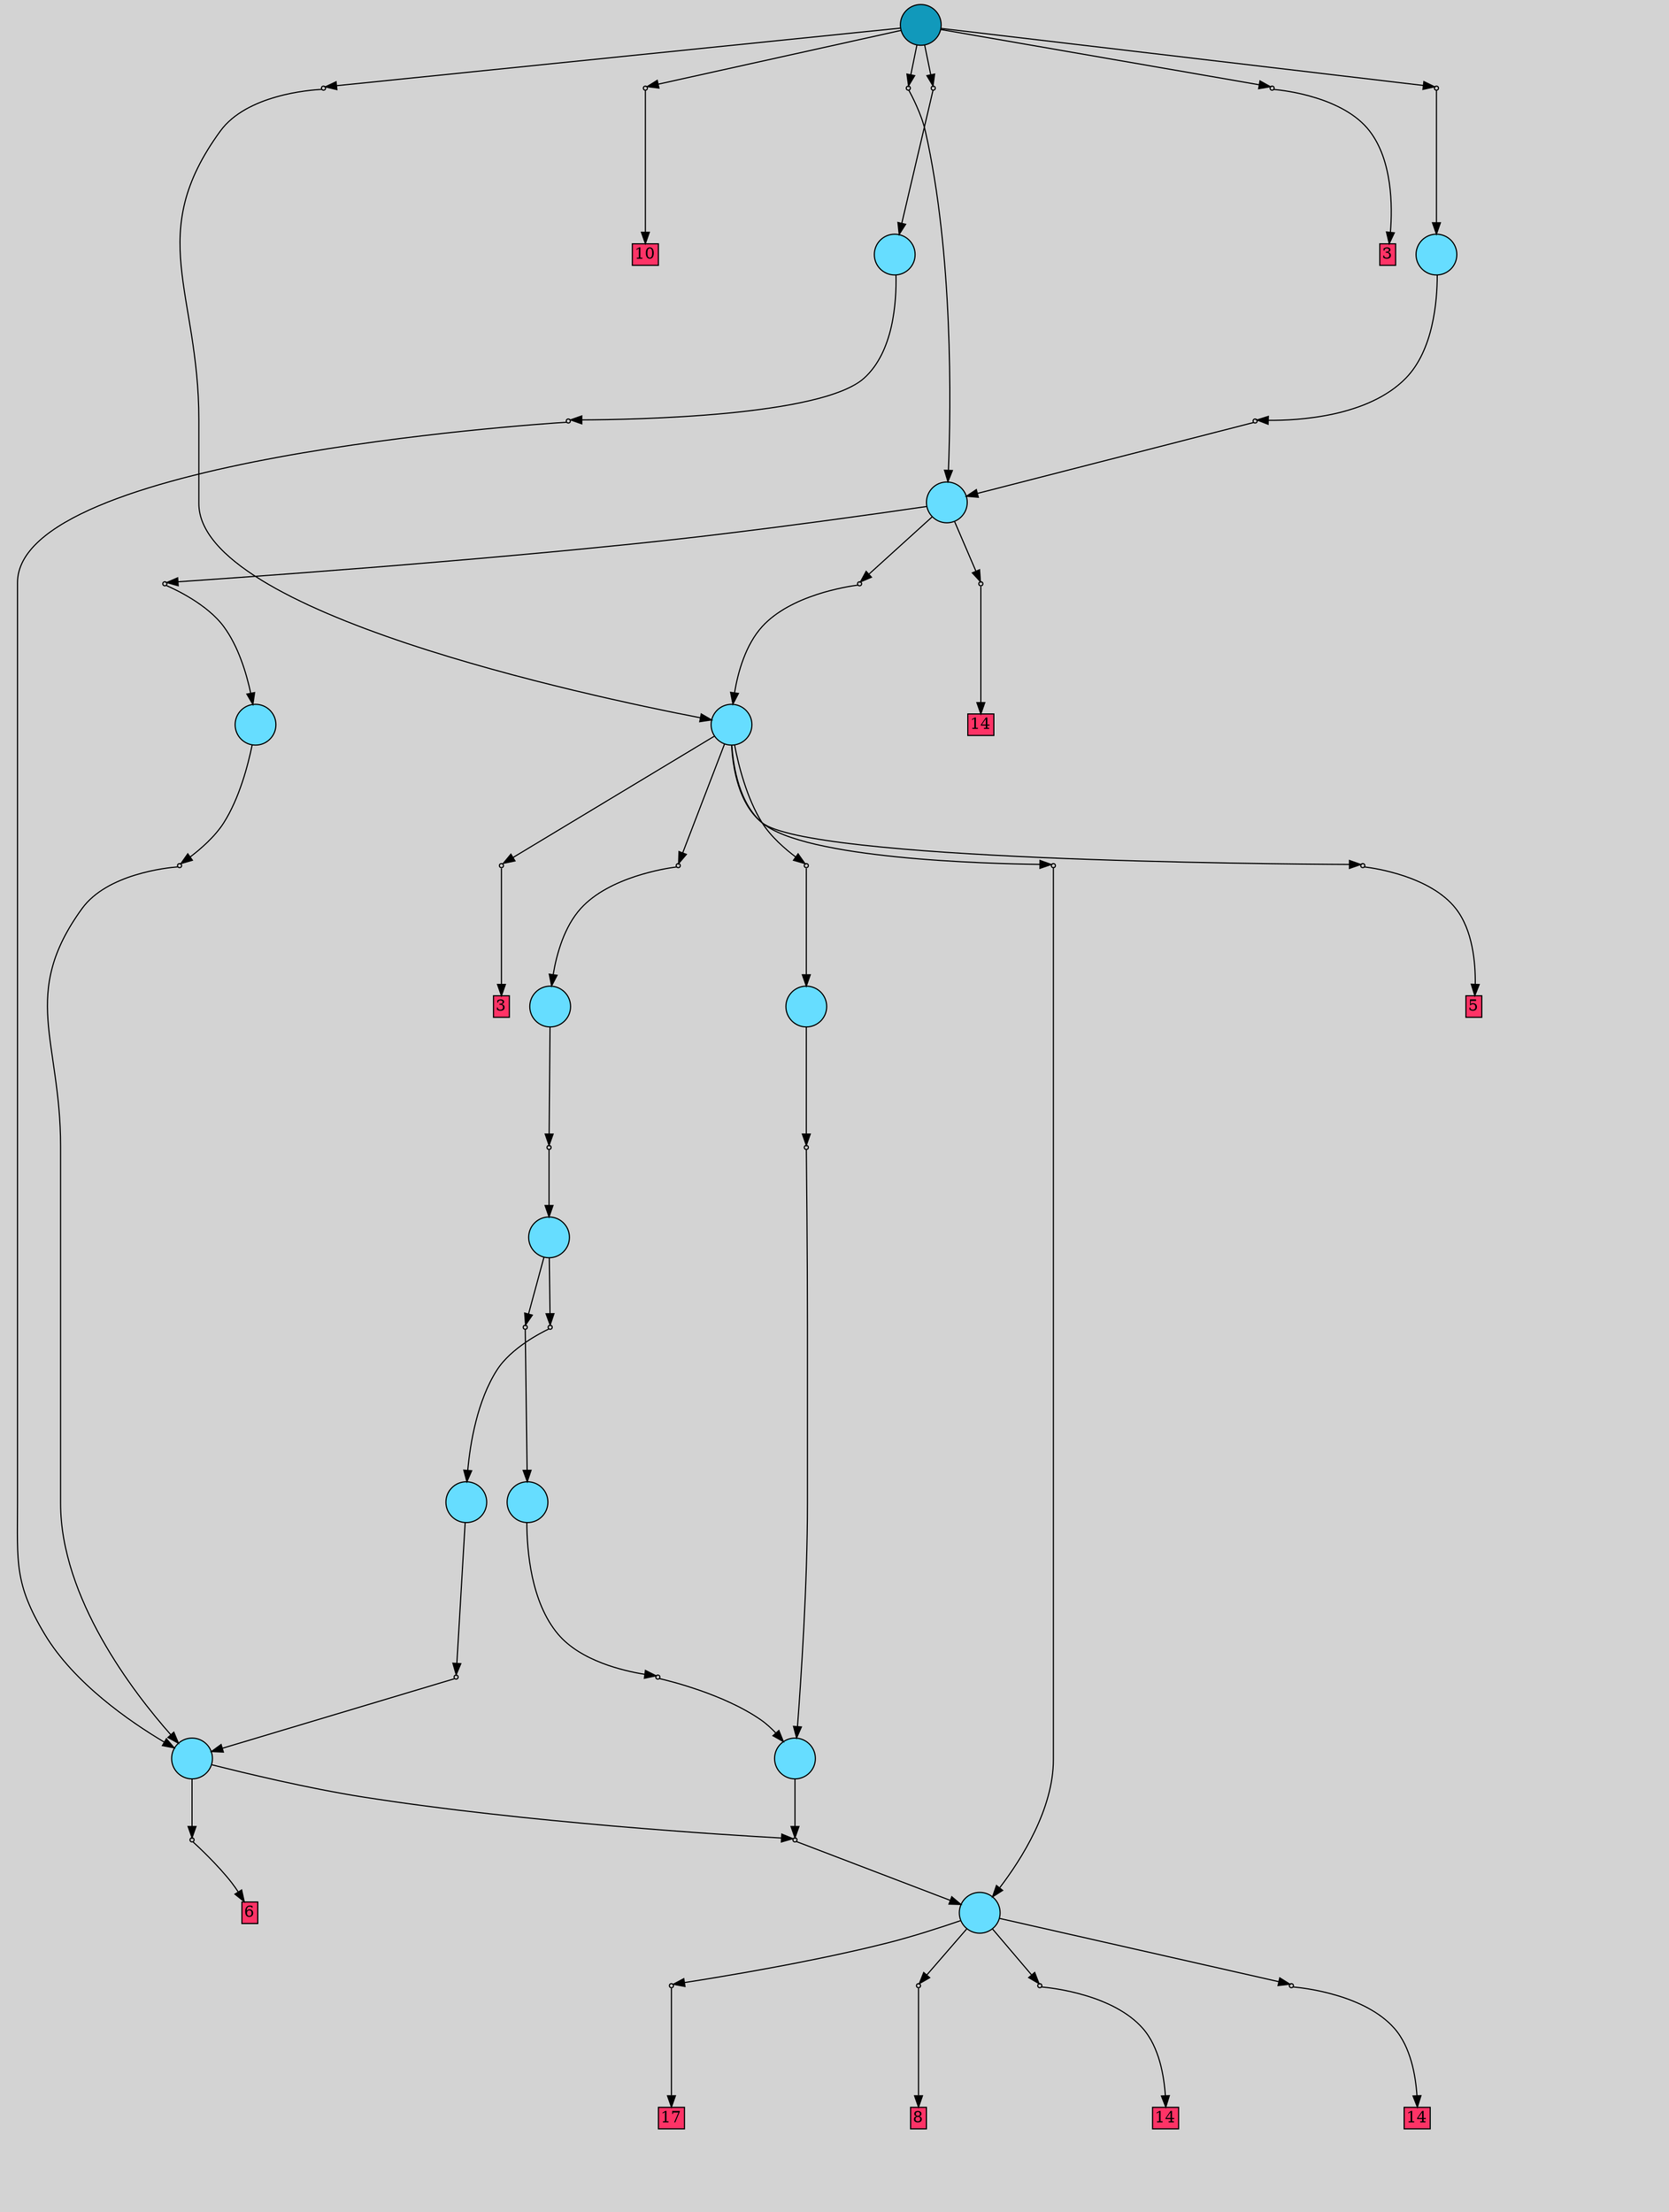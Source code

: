 digraph{
	graph[pad = "0.212, 0.055" bgcolor = lightgray]
	node[shape=circle style = filled label = ""]
		T0 [fillcolor="#66ddff"]
		T1 [fillcolor="#66ddff"]
		T2 [fillcolor="#66ddff"]
		T3 [fillcolor="#66ddff"]
		T4 [fillcolor="#66ddff"]
		T5 [fillcolor="#66ddff"]
		T6 [fillcolor="#66ddff"]
		T7 [fillcolor="#66ddff"]
		T8 [fillcolor="#66ddff"]
		T9 [fillcolor="#66ddff"]
		T10 [fillcolor="#66ddff"]
		T11 [fillcolor="#66ddff"]
		T12 [fillcolor="#66ddff"]
		T13 [fillcolor="#1199bb"]
		P0 [fillcolor="#cccccc" shape=point] //
		I0 [shape=box style=invis label="7|0&1|887#1|478&#92;n"]
		P0 -> I0[style=invis]
		A0 [fillcolor="#ff3366" shape=box margin=0.03 width=0 height=0 label="17"]
		T0 -> P0 -> A0
		P1 [fillcolor="#cccccc" shape=point] //
		I1 [shape=box style=invis label="4|7&1|256#1|1212&#92;n1|4&1|956#1|1076&#92;n2|2&0|644#0|1124&#92;n4|4&1|1207#1|1020&#92;n6|6&0|1028#1|1185&#92;n4|6&0|1262#0|986&#92;n0|0&0|327#0|950&#92;n"]
		P1 -> I1[style=invis]
		A1 [fillcolor="#ff3366" shape=box margin=0.03 width=0 height=0 label="8"]
		T0 -> P1 -> A1
		P2 [fillcolor="#cccccc" shape=point] //
		I2 [shape=box style=invis label="6|7&1|1153#1|19&#92;n7|0&0|839#1|609&#92;n7|2&1|639#1|541&#92;n3|2&1|834#0|394&#92;n7|1&0|746#1|90&#92;n1|1&0|1336#0|1233&#92;n4|7&0|441#1|15&#92;n4|6&1|1142#0|1007&#92;n7|5&0|974#1|845&#92;n4|0&0|861#0|829&#92;n"]
		P2 -> I2[style=invis]
		A2 [fillcolor="#ff3366" shape=box margin=0.03 width=0 height=0 label="14"]
		T0 -> P2 -> A2
		P3 [fillcolor="#cccccc" shape=point] //
		I3 [shape=box style=invis label="5|7&1|77#0|616&#92;n7|3&0|1127#1|376&#92;n7|2&1|639#1|541&#92;n4|4&0|1306#0|1203&#92;n1|6&0|964#0|482&#92;n0|0&0|894#1|846&#92;n"]
		P3 -> I3[style=invis]
		A3 [fillcolor="#ff3366" shape=box margin=0.03 width=0 height=0 label="14"]
		T0 -> P3 -> A3
		P4 [fillcolor="#cccccc" shape=point] //
		I4 [shape=box style=invis label="1|0&1|618#1|187&#92;n"]
		P4 -> I4[style=invis]
		T1 -> P4 -> T0
		P5 [fillcolor="#cccccc" shape=point] //
		I5 [shape=box style=invis label="7|5&1|1065#1|764&#92;n5|3&1|1047#1|141&#92;n0|0&0|1029#0|955&#92;n"]
		P5 -> I5[style=invis]
		A4 [fillcolor="#ff3366" shape=box margin=0.03 width=0 height=0 label="6"]
		T2 -> P5 -> A4
		T2 -> P4
		P6 [fillcolor="#cccccc" shape=point] //
		I6 [shape=box style=invis label="2|4&0|498#0|546&#92;n3|0&1|615#0|636&#92;n"]
		P6 -> I6[style=invis]
		T3 -> P6 -> T2
		P7 [fillcolor="#cccccc" shape=point] //
		I7 [shape=box style=invis label="3|0&1|659#0|636&#92;n"]
		P7 -> I7[style=invis]
		T4 -> P7 -> T2
		P8 [fillcolor="#cccccc" shape=point] //
		I8 [shape=box style=invis label="0|5&1|1209#0|107&#92;n2|4&0|498#0|1285&#92;n3|0&1|615#0|636&#92;n"]
		P8 -> I8[style=invis]
		T5 -> P8 -> T2
		P9 [fillcolor="#cccccc" shape=point] //
		I9 [shape=box style=invis label="6|6&0|984#1|1177&#92;n0|2&0|331#0|254&#92;n1|5&1|123#1|1073&#92;n3|0&0|1306#0|1189&#92;n"]
		P9 -> I9[style=invis]
		T6 -> P9 -> T1
		P10 [fillcolor="#cccccc" shape=point] //
		I10 [shape=box style=invis label="6|6&0|984#1|1177&#92;n0|2&0|331#0|254&#92;n1|5&1|123#1|1073&#92;n4|0&0|1306#0|1189&#92;n"]
		P10 -> I10[style=invis]
		T7 -> P10 -> T1
		P11 [fillcolor="#cccccc" shape=point] //
		I11 [shape=box style=invis label="3|0&1|145#0|1263&#92;n"]
		P11 -> I11[style=invis]
		T8 -> P11 -> T4
		P12 [fillcolor="#cccccc" shape=point] //
		I12 [shape=box style=invis label="3|6&1|354#0|140&#92;n2|0&0|1298#0|826&#92;n0|3&0|208#0|170&#92;n1|4&0|123#1|823&#92;n4|3&0|636#0|145&#92;n0|1&0|470#0|755&#92;n0|3&1|26#0|553&#92;n4|3&0|963#1|531&#92;n0|2&1|717#1|995&#92;n6|5&0|1194#1|55&#92;n0|7&0|947#1|96&#92;n3|3&1|1315#0|567&#92;n3|7&0|1197#0|275&#92;n2|2&1|802#1|92&#92;n1|0&0|66#0|951&#92;n"]
		P12 -> I12[style=invis]
		T8 -> P12 -> T7
		P13 [fillcolor="#cccccc" shape=point] //
		I13 [shape=box style=invis label="0|0&0|1004#0|1086&#92;n7|5&1|826#0|238&#92;n0|2&0|409#0|632&#92;n3|7&0|1189#0|1258&#92;n7|0&0|47#1|695&#92;n"]
		P13 -> I13[style=invis]
		T9 -> P13 -> T8
		P14 [fillcolor="#cccccc" shape=point] //
		I14 [shape=box style=invis label="0|6&1|689#1|257&#92;n3|5&1|703#0|374&#92;n2|0&1|1077#0|93&#92;n1|0&1|134#0|1216&#92;n"]
		P14 -> I14[style=invis]
		T10 -> P14 -> T9
		P15 [fillcolor="#cccccc" shape=point] //
		I15 [shape=box style=invis label="7|3&1|657#0|1076&#92;n1|0&0|523#1|1022&#92;n"]
		P15 -> I15[style=invis]
		T10 -> P15 -> T6
		P16 [fillcolor="#cccccc" shape=point] //
		I16 [shape=box style=invis label="5|4&1|181#0|852&#92;n0|5&1|394#1|1245&#92;n4|2&0|285#1|279&#92;n1|1&1|481#0|1324&#92;n4|7&0|722#0|497&#92;n3|3&1|1211#0|471&#92;n0|7&0|947#1|96&#92;n7|0&0|295#0|600&#92;n"]
		P16 -> I16[style=invis]
		T10 -> P16 -> T0
		P17 [fillcolor="#cccccc" shape=point] //
		I17 [shape=box style=invis label="7|0&1|356#1|214&#92;n7|0&0|64#1|1231&#92;n"]
		P17 -> I17[style=invis]
		A5 [fillcolor="#ff3366" shape=box margin=0.03 width=0 height=0 label="5"]
		T10 -> P17 -> A5
		P18 [fillcolor="#cccccc" shape=point] //
		I18 [shape=box style=invis label="2|5&0|132#0|272&#92;n4|2&0|946#0|343&#92;n4|6&1|1142#0|1162&#92;n4|7&0|62#0|741&#92;n4|1&0|1327#1|1310&#92;n4|1&0|441#1|15&#92;n6|5&0|297#1|899&#92;n5|1&0|685#0|855&#92;n0|4&1|938#1|92&#92;n6|2&0|404#0|1028&#92;n3|0&0|658#0|865&#92;n"]
		P18 -> I18[style=invis]
		A6 [fillcolor="#ff3366" shape=box margin=0.03 width=0 height=0 label="3"]
		T10 -> P18 -> A6
		P19 [fillcolor="#cccccc" shape=point] //
		I19 [shape=box style=invis label="7|6&1|1213#1|267&#92;n7|4&1|912#0|501&#92;n3|6&0|158#1|1048&#92;n3|3&1|1143#0|68&#92;n2|2&0|907#1|1134&#92;n3|5&0|446#1|202&#92;n6|3&0|738#1|772&#92;n7|0&0|1325#0|329&#92;n1|6&0|776#0|811&#92;n2|0&0|454#1|1123&#92;n4|0&0|56#1|158&#92;n"]
		P19 -> I19[style=invis]
		T11 -> P19 -> T10
		P20 [fillcolor="#cccccc" shape=point] //
		I20 [shape=box style=invis label="7|3&1|711#0|926&#92;n1|1&1|796#0|955&#92;n4|7&0|441#1|341&#92;n7|0&0|959#0|976&#92;n"]
		P20 -> I20[style=invis]
		T11 -> P20 -> T5
		P21 [fillcolor="#cccccc" shape=point] //
		I21 [shape=box style=invis label="1|4&1|956#1|1076&#92;n1|2&1|644#0|1124&#92;n2|2&1|270#0|194&#92;n7|1&0|346#0|344&#92;n4|0&0|545#1|20&#92;n"]
		P21 -> I21[style=invis]
		A7 [fillcolor="#ff3366" shape=box margin=0.03 width=0 height=0 label="14"]
		T11 -> P21 -> A7
		P22 [fillcolor="#cccccc" shape=point] //
		I22 [shape=box style=invis label="1|3&0|1318#1|798&#92;n0|5&1|1231#0|227&#92;n6|0&0|661#1|637&#92;n4|0&0|928#1|482&#92;n"]
		P22 -> I22[style=invis]
		T12 -> P22 -> T11
		P23 [fillcolor="#cccccc" shape=point] //
		I23 [shape=box style=invis label="0|5&1|499#1|1083&#92;n7|3&1|1095#0|1234&#92;n6|1&0|379#1|708&#92;n3|3&0|853#0|1265&#92;n2|2&0|907#1|1134&#92;n7|2&0|770#1|1284&#92;n2|1&1|369#1|5&#92;n4|6&1|857#0|505&#92;n3|5&0|446#1|202&#92;n3|3&0|338#1|772&#92;n7|0&0|1325#0|329&#92;n1|6&0|776#0|811&#92;n2|0&0|454#1|1123&#92;n4|0&0|56#1|158&#92;n"]
		P23 -> I23[style=invis]
		T13 -> P23 -> T10
		P24 [fillcolor="#cccccc" shape=point] //
		I24 [shape=box style=invis label="6|0&1|689#1|728&#92;n5|3&0|16#0|153&#92;n2|0&1|742#1|932&#92;n4|7&0|920#0|731&#92;n3|4&1|1211#0|471&#92;n5|2&1|927#1|91&#92;n2|0&0|276#0|826&#92;n"]
		P24 -> I24[style=invis]
		A8 [fillcolor="#ff3366" shape=box margin=0.03 width=0 height=0 label="10"]
		T13 -> P24 -> A8
		P25 [fillcolor="#cccccc" shape=point] //
		I25 [shape=box style=invis label="5|1&0|652#0|619&#92;n4|7&1|1089#0|393&#92;n2|7&1|1221#0|895&#92;n4|3&0|983#1|329&#92;n0|5&1|1231#0|227&#92;n6|0&0|661#1|637&#92;n4|0&0|928#1|482&#92;n"]
		P25 -> I25[style=invis]
		T13 -> P25 -> T11
		P26 [fillcolor="#cccccc" shape=point] //
		I26 [shape=box style=invis label="2|4&0|1266#1|99&#92;n6|6&0|1068#1|1173&#92;n5|2&1|1210#1|100&#92;n6|7&0|170#0|281&#92;n4|0&0|862#0|943&#92;n"]
		P26 -> I26[style=invis]
		T13 -> P26 -> T3
		P27 [fillcolor="#cccccc" shape=point] //
		I27 [shape=box style=invis label="6|3&1|244#1|1031&#92;n5|3&0|691#1|1170&#92;n7|6&0|307#0|832&#92;n7|1&1|442#0|1285&#92;n1|3&1|141#0|113&#92;n1|2&0|398#0|739&#92;n4|1&1|130#1|188&#92;n3|4&0|1090#1|889&#92;n5|3&0|513#1|995&#92;n0|0&0|204#0|1235&#92;n"]
		P27 -> I27[style=invis]
		A9 [fillcolor="#ff3366" shape=box margin=0.03 width=0 height=0 label="3"]
		T13 -> P27 -> A9
		P28 [fillcolor="#cccccc" shape=point] //
		I28 [shape=box style=invis label="7|1&1|1213#1|267&#92;n6|5&0|1105#0|461&#92;n7|0&0|589#1|729&#92;n4|0&0|56#1|158&#92;n"]
		P28 -> I28[style=invis]
		T13 -> P28 -> T12
		{ rank= same T13 }
}
